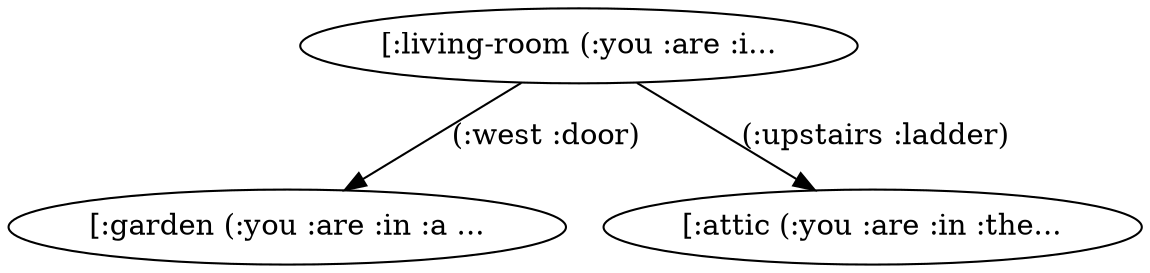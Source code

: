 digraph{living_room[label="[:living-room (:you :are :i..."];garden[label="[:garden (:you :are :in :a ..."];attic[label="[:attic (:you :are :in :the..."];living_room->garden[label="(:west :door)"];living_room->attic[label="(:upstairs :ladder)"];}
